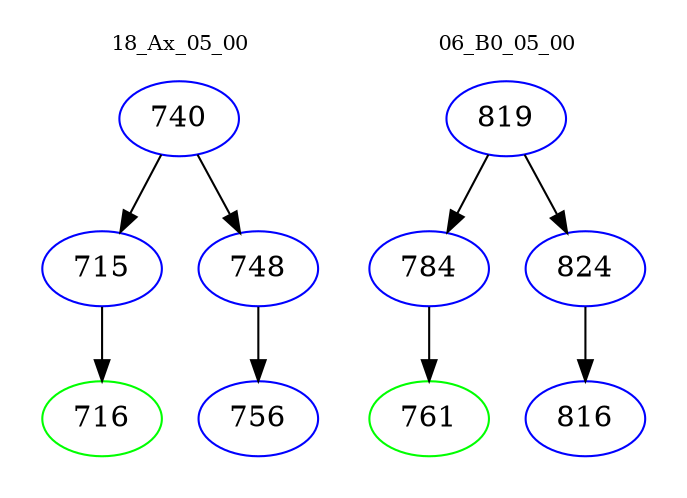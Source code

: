 digraph{
subgraph cluster_0 {
color = white
label = "18_Ax_05_00";
fontsize=10;
T0_740 [label="740", color="blue"]
T0_740 -> T0_715 [color="black"]
T0_715 [label="715", color="blue"]
T0_715 -> T0_716 [color="black"]
T0_716 [label="716", color="green"]
T0_740 -> T0_748 [color="black"]
T0_748 [label="748", color="blue"]
T0_748 -> T0_756 [color="black"]
T0_756 [label="756", color="blue"]
}
subgraph cluster_1 {
color = white
label = "06_B0_05_00";
fontsize=10;
T1_819 [label="819", color="blue"]
T1_819 -> T1_784 [color="black"]
T1_784 [label="784", color="blue"]
T1_784 -> T1_761 [color="black"]
T1_761 [label="761", color="green"]
T1_819 -> T1_824 [color="black"]
T1_824 [label="824", color="blue"]
T1_824 -> T1_816 [color="black"]
T1_816 [label="816", color="blue"]
}
}
